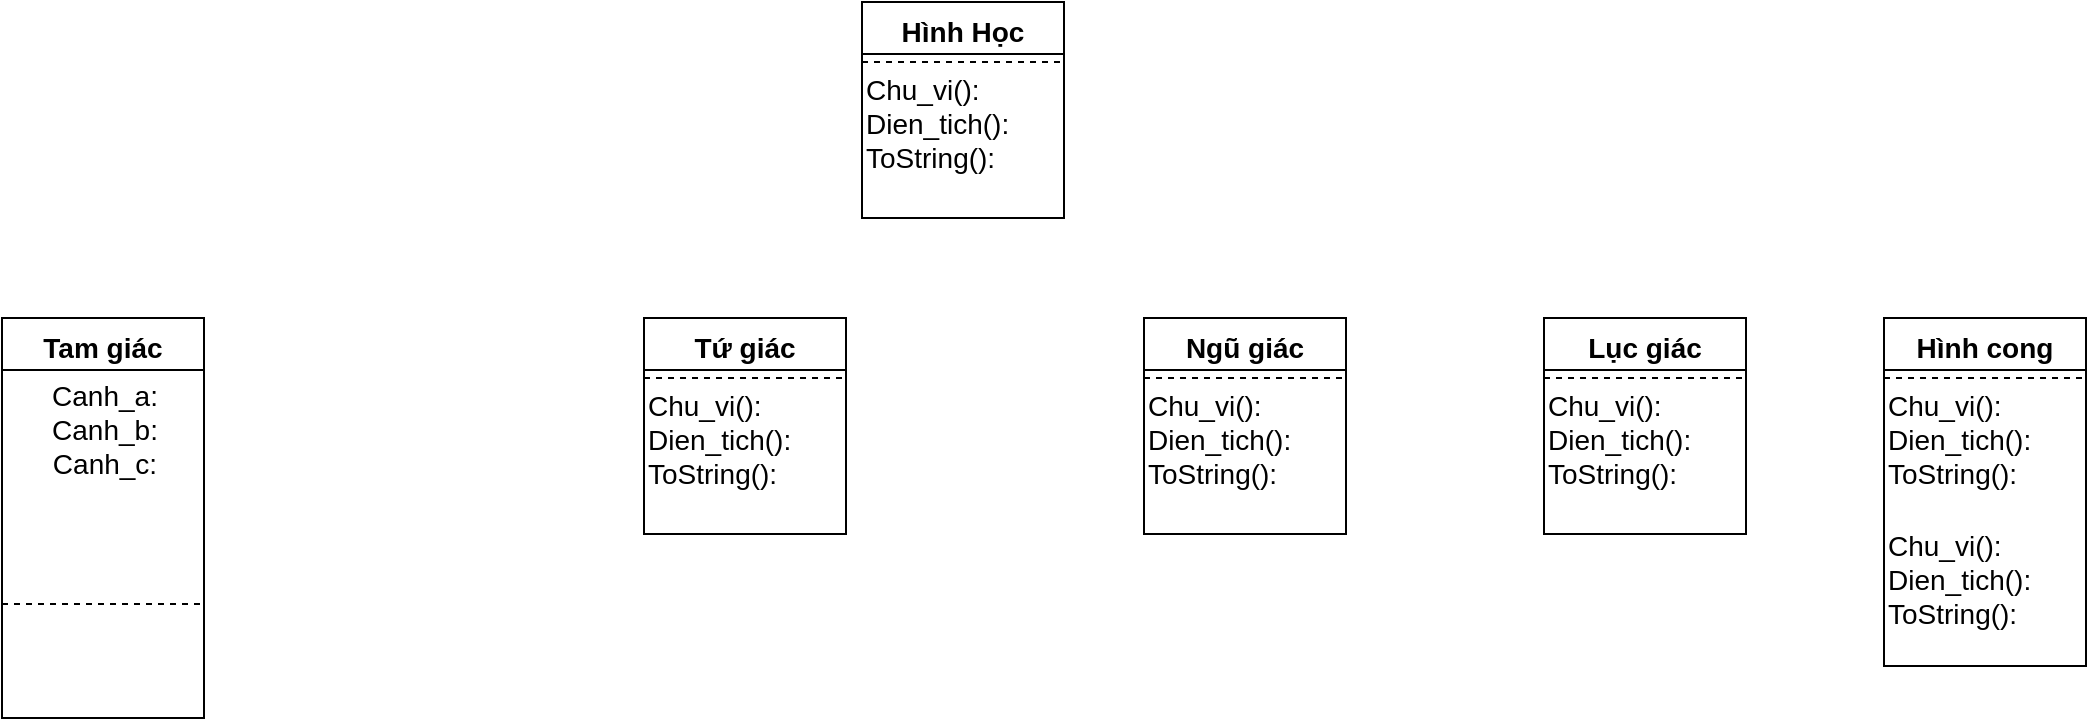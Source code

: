 <mxfile version="14.0.4" type="github">
  <diagram id="C5RBs43oDa-KdzZeNtuy" name="Page-1">
    <mxGraphModel dx="1577" dy="1075" grid="1" gridSize="10" guides="1" tooltips="1" connect="1" arrows="1" fold="1" page="1" pageScale="1" pageWidth="1169" pageHeight="827" math="0" shadow="0">
      <root>
        <mxCell id="WIyWlLk6GJQsqaUBKTNV-0" />
        <mxCell id="WIyWlLk6GJQsqaUBKTNV-1" parent="WIyWlLk6GJQsqaUBKTNV-0" />
        <mxCell id="zkfFHV4jXpPFQw0GAbJ--0" value="Hình Học" style="swimlane;fontStyle=1;align=center;verticalAlign=top;childLayout=stackLayout;horizontal=1;startSize=26;horizontalStack=0;resizeParent=1;resizeLast=0;collapsible=1;marginBottom=0;rounded=0;shadow=0;strokeWidth=1;spacing=2;fontSize=14;" parent="WIyWlLk6GJQsqaUBKTNV-1" vertex="1">
          <mxGeometry x="510" y="42" width="101" height="108" as="geometry">
            <mxRectangle x="230" y="140" width="160" height="26" as="alternateBounds" />
          </mxGeometry>
        </mxCell>
        <mxCell id="zkfFHV4jXpPFQw0GAbJ--4" value="" style="line;html=1;strokeWidth=1;align=left;verticalAlign=middle;spacingTop=-1;spacingLeft=3;spacingRight=3;rotatable=0;labelPosition=right;points=[];portConstraint=eastwest;dashed=1;" parent="zkfFHV4jXpPFQw0GAbJ--0" vertex="1">
          <mxGeometry y="26" width="101" height="8" as="geometry" />
        </mxCell>
        <mxCell id="fZyLWr2S9KvhGL5wHVrE-1" value="Chu_vi():&lt;br&gt;Dien_tich():&lt;br&gt;ToString():&lt;br&gt;&lt;div&gt;&lt;br&gt;&lt;/div&gt;" style="text;html=1;align=left;verticalAlign=middle;resizable=0;points=[];autosize=1;fontSize=14;dashed=1;" vertex="1" parent="zkfFHV4jXpPFQw0GAbJ--0">
          <mxGeometry y="34" width="101" height="70" as="geometry" />
        </mxCell>
        <mxCell id="fZyLWr2S9KvhGL5wHVrE-3" value="Tam giác" style="swimlane;fontStyle=1;align=center;verticalAlign=top;childLayout=stackLayout;horizontal=1;startSize=26;horizontalStack=0;resizeParent=1;resizeLast=0;collapsible=1;marginBottom=0;rounded=0;shadow=0;strokeWidth=1;spacing=2;fontSize=14;" vertex="1" parent="WIyWlLk6GJQsqaUBKTNV-1">
          <mxGeometry x="80" y="200" width="101" height="200" as="geometry">
            <mxRectangle x="230" y="140" width="160" height="26" as="alternateBounds" />
          </mxGeometry>
        </mxCell>
        <mxCell id="fZyLWr2S9KvhGL5wHVrE-24" value="Canh_a:&lt;br&gt;Canh_b:&lt;br&gt;Canh_c:" style="text;html=1;align=center;verticalAlign=middle;resizable=0;points=[];autosize=1;fontSize=14;" vertex="1" parent="fZyLWr2S9KvhGL5wHVrE-3">
          <mxGeometry y="26" width="101" height="60" as="geometry" />
        </mxCell>
        <mxCell id="fZyLWr2S9KvhGL5wHVrE-4" value="" style="line;html=1;strokeWidth=1;align=left;verticalAlign=middle;spacingTop=-1;spacingLeft=3;spacingRight=3;rotatable=0;labelPosition=right;points=[];portConstraint=eastwest;dashed=1;" vertex="1" parent="fZyLWr2S9KvhGL5wHVrE-3">
          <mxGeometry y="86" width="101" height="114" as="geometry" />
        </mxCell>
        <mxCell id="fZyLWr2S9KvhGL5wHVrE-6" value="Tứ giác" style="swimlane;fontStyle=1;align=center;verticalAlign=top;childLayout=stackLayout;horizontal=1;startSize=26;horizontalStack=0;resizeParent=1;resizeLast=0;collapsible=1;marginBottom=0;rounded=0;shadow=0;strokeWidth=1;spacing=2;fontSize=14;" vertex="1" parent="WIyWlLk6GJQsqaUBKTNV-1">
          <mxGeometry x="401" y="200" width="101" height="108" as="geometry">
            <mxRectangle x="230" y="140" width="160" height="26" as="alternateBounds" />
          </mxGeometry>
        </mxCell>
        <mxCell id="fZyLWr2S9KvhGL5wHVrE-7" value="" style="line;html=1;strokeWidth=1;align=left;verticalAlign=middle;spacingTop=-1;spacingLeft=3;spacingRight=3;rotatable=0;labelPosition=right;points=[];portConstraint=eastwest;dashed=1;" vertex="1" parent="fZyLWr2S9KvhGL5wHVrE-6">
          <mxGeometry y="26" width="101" height="8" as="geometry" />
        </mxCell>
        <mxCell id="fZyLWr2S9KvhGL5wHVrE-8" value="Chu_vi():&lt;br&gt;Dien_tich():&lt;br&gt;ToString():&lt;br&gt;&lt;div&gt;&lt;br&gt;&lt;/div&gt;" style="text;html=1;align=left;verticalAlign=middle;resizable=0;points=[];autosize=1;fontSize=14;dashed=1;" vertex="1" parent="fZyLWr2S9KvhGL5wHVrE-6">
          <mxGeometry y="34" width="101" height="70" as="geometry" />
        </mxCell>
        <mxCell id="fZyLWr2S9KvhGL5wHVrE-9" value="Ngũ giác" style="swimlane;fontStyle=1;align=center;verticalAlign=top;childLayout=stackLayout;horizontal=1;startSize=26;horizontalStack=0;resizeParent=1;resizeLast=0;collapsible=1;marginBottom=0;rounded=0;shadow=0;strokeWidth=1;spacing=2;fontSize=14;" vertex="1" parent="WIyWlLk6GJQsqaUBKTNV-1">
          <mxGeometry x="651" y="200" width="101" height="108" as="geometry">
            <mxRectangle x="230" y="140" width="160" height="26" as="alternateBounds" />
          </mxGeometry>
        </mxCell>
        <mxCell id="fZyLWr2S9KvhGL5wHVrE-10" value="" style="line;html=1;strokeWidth=1;align=left;verticalAlign=middle;spacingTop=-1;spacingLeft=3;spacingRight=3;rotatable=0;labelPosition=right;points=[];portConstraint=eastwest;dashed=1;" vertex="1" parent="fZyLWr2S9KvhGL5wHVrE-9">
          <mxGeometry y="26" width="101" height="8" as="geometry" />
        </mxCell>
        <mxCell id="fZyLWr2S9KvhGL5wHVrE-11" value="Chu_vi():&lt;br&gt;Dien_tich():&lt;br&gt;ToString():&lt;br&gt;&lt;div&gt;&lt;br&gt;&lt;/div&gt;" style="text;html=1;align=left;verticalAlign=middle;resizable=0;points=[];autosize=1;fontSize=14;dashed=1;" vertex="1" parent="fZyLWr2S9KvhGL5wHVrE-9">
          <mxGeometry y="34" width="101" height="70" as="geometry" />
        </mxCell>
        <mxCell id="fZyLWr2S9KvhGL5wHVrE-15" value="Lục giác" style="swimlane;fontStyle=1;align=center;verticalAlign=top;childLayout=stackLayout;horizontal=1;startSize=26;horizontalStack=0;resizeParent=1;resizeLast=0;collapsible=1;marginBottom=0;rounded=0;shadow=0;strokeWidth=1;spacing=2;fontSize=14;" vertex="1" parent="WIyWlLk6GJQsqaUBKTNV-1">
          <mxGeometry x="851" y="200" width="101" height="108" as="geometry">
            <mxRectangle x="230" y="140" width="160" height="26" as="alternateBounds" />
          </mxGeometry>
        </mxCell>
        <mxCell id="fZyLWr2S9KvhGL5wHVrE-16" value="" style="line;html=1;strokeWidth=1;align=left;verticalAlign=middle;spacingTop=-1;spacingLeft=3;spacingRight=3;rotatable=0;labelPosition=right;points=[];portConstraint=eastwest;dashed=1;" vertex="1" parent="fZyLWr2S9KvhGL5wHVrE-15">
          <mxGeometry y="26" width="101" height="8" as="geometry" />
        </mxCell>
        <mxCell id="fZyLWr2S9KvhGL5wHVrE-17" value="Chu_vi():&lt;br&gt;Dien_tich():&lt;br&gt;ToString():&lt;br&gt;&lt;div&gt;&lt;br&gt;&lt;/div&gt;" style="text;html=1;align=left;verticalAlign=middle;resizable=0;points=[];autosize=1;fontSize=14;dashed=1;" vertex="1" parent="fZyLWr2S9KvhGL5wHVrE-15">
          <mxGeometry y="34" width="101" height="70" as="geometry" />
        </mxCell>
        <mxCell id="fZyLWr2S9KvhGL5wHVrE-18" value="Hình cong" style="swimlane;fontStyle=1;align=center;verticalAlign=top;childLayout=stackLayout;horizontal=1;startSize=26;horizontalStack=0;resizeParent=1;resizeLast=0;collapsible=1;marginBottom=0;rounded=0;shadow=0;strokeWidth=1;spacing=2;fontSize=14;" vertex="1" parent="WIyWlLk6GJQsqaUBKTNV-1">
          <mxGeometry x="1021" y="200" width="101" height="174" as="geometry">
            <mxRectangle x="230" y="140" width="160" height="26" as="alternateBounds" />
          </mxGeometry>
        </mxCell>
        <mxCell id="fZyLWr2S9KvhGL5wHVrE-19" value="" style="line;html=1;strokeWidth=1;align=left;verticalAlign=middle;spacingTop=-1;spacingLeft=3;spacingRight=3;rotatable=0;labelPosition=right;points=[];portConstraint=eastwest;dashed=1;" vertex="1" parent="fZyLWr2S9KvhGL5wHVrE-18">
          <mxGeometry y="26" width="101" height="8" as="geometry" />
        </mxCell>
        <mxCell id="fZyLWr2S9KvhGL5wHVrE-20" value="Chu_vi():&lt;br&gt;Dien_tich():&lt;br&gt;ToString():&lt;br&gt;&lt;div&gt;&lt;br&gt;&lt;/div&gt;" style="text;html=1;align=left;verticalAlign=middle;resizable=0;points=[];autosize=1;fontSize=14;dashed=1;" vertex="1" parent="fZyLWr2S9KvhGL5wHVrE-18">
          <mxGeometry y="34" width="101" height="70" as="geometry" />
        </mxCell>
        <mxCell id="fZyLWr2S9KvhGL5wHVrE-22" value="Chu_vi():&lt;br&gt;Dien_tich():&lt;br&gt;ToString():&lt;br&gt;&lt;div&gt;&lt;br&gt;&lt;/div&gt;" style="text;html=1;align=left;verticalAlign=middle;resizable=0;points=[];autosize=1;fontSize=14;dashed=1;" vertex="1" parent="fZyLWr2S9KvhGL5wHVrE-18">
          <mxGeometry y="104" width="101" height="70" as="geometry" />
        </mxCell>
      </root>
    </mxGraphModel>
  </diagram>
</mxfile>
